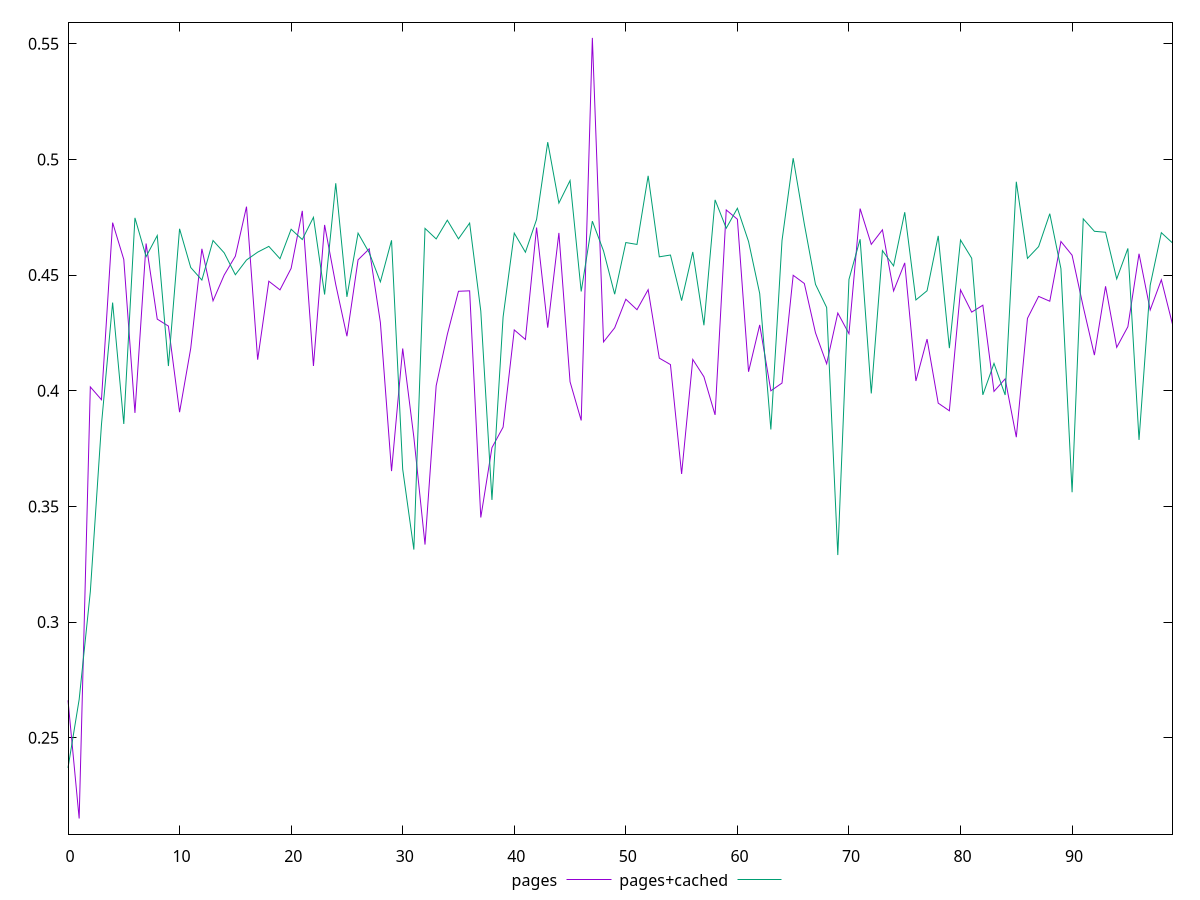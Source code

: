 reset

$pages <<EOF
0 0.2661871581935175
1 0.21508432752881365
2 0.4016673801435077
3 0.39611520943494005
4 0.4726753073422341
5 0.4567627784042194
6 0.39043935343867814
7 0.46364277564975453
8 0.4309616237077984
9 0.42795493716678296
10 0.39072229960198757
11 0.4183249406391494
12 0.4613639083187619
13 0.438880094888751
14 0.45003416571661087
15 0.45817288918219407
16 0.4795798963602592
17 0.41342181337112544
18 0.44735114988746105
19 0.443606464006139
20 0.4529162651924182
21 0.4777603341186558
22 0.41071597453047387
23 0.4716868565027459
24 0.4459041146246585
25 0.4235686598963828
26 0.4565903342173211
27 0.46134464049894414
28 0.42950299277386494
29 0.3652665084774116
30 0.41827071721750314
31 0.37990349042226684
32 0.3334995200527326
33 0.4021557919163763
34 0.4243556461656931
35 0.44300285691375413
36 0.44319627860454697
37 0.3452098998889046
38 0.37540664942100144
39 0.3842780669225394
40 0.4262974074711169
41 0.422169857683616
42 0.4705677877818987
43 0.4272614677071918
44 0.4682219133831712
45 0.4038922717755982
46 0.3871665041859561
47 0.5525295247348673
48 0.42111408016719293
49 0.4272028449115738
50 0.43955961849785036
51 0.4350381250334514
52 0.4437017382979019
53 0.4140972951239776
54 0.4113139444031878
55 0.36402664330888557
56 0.41353793362014307
57 0.40604226080189265
58 0.389564114638075
59 0.47814808363882777
60 0.47414019704970456
61 0.40821694550533844
62 0.4284568445697108
63 0.39997351857952196
64 0.4033351746148831
65 0.44991393979994354
66 0.4463708086245664
67 0.4250526262495989
68 0.41167109343545616
69 0.43360065295331557
70 0.4246722502749123
71 0.47873697407005616
72 0.4632811976110582
73 0.46956845393038693
74 0.44313719017179487
75 0.45527997519494384
76 0.404218089847923
77 0.4223416004289761
78 0.39463496634094175
79 0.3913385129420046
80 0.4436223398721685
81 0.4339873870186334
82 0.4369864134125194
83 0.3997141594095114
84 0.40513543287056847
85 0.3799293349485696
86 0.43128741258212877
87 0.44079129970708514
88 0.4387042899137807
89 0.4645336229200201
90 0.45858675873693366
91 0.43626139157538124
92 0.4154138856537047
93 0.4451511968031533
94 0.4187488866877663
95 0.42768642973752086
96 0.4592293098090971
97 0.4349189038725509
98 0.44797112840018427
99 0.42871033921273316
EOF

$pagesCached <<EOF
0 0.23698529755288966
1 0.2665494125868384
2 0.3131041402630611
3 0.3854450346453433
4 0.43813071190834263
5 0.38563393124044526
6 0.47473641740815076
7 0.4579727150588874
8 0.46709210934636275
9 0.4106765950474639
10 0.47001462050221016
11 0.4532894189236082
12 0.44784647759711704
13 0.4649492875088933
14 0.45962149123198287
15 0.4501571645540956
16 0.4565199400688298
17 0.4599105112008136
18 0.4624139184415768
19 0.4570750066814719
20 0.46981991076876123
21 0.4653703166615523
22 0.47498220620986287
23 0.44160491020240583
24 0.48969231347705205
25 0.44058824300158533
26 0.4681347847636124
27 0.45963178096577756
28 0.447074842858461
29 0.4650327613165591
30 0.36608332896393025
31 0.33134057720546467
32 0.47018447631719273
33 0.465635231201447
34 0.47372208983095654
35 0.4656732994025666
36 0.4724815191991415
37 0.4344664009726996
38 0.35281458025997303
39 0.43192775613340584
40 0.46812992856856217
41 0.45988141984223113
42 0.47405737227225103
43 0.5074655228493563
44 0.48112918752533596
45 0.490867092171256
46 0.44291464286532417
47 0.4733094037679653
48 0.460468587498283
49 0.4417312147771735
50 0.4640646297866196
51 0.4632582735124556
52 0.492918481339259
53 0.4578965446535241
54 0.4586721986778487
55 0.43895715197769986
56 0.45999767292766625
57 0.4283066487364605
58 0.4825152241294463
59 0.47026687078157464
60 0.4788867500133045
61 0.4645137828910435
62 0.4420096971534746
63 0.38325897686230953
64 0.46492956444338096
65 0.5005365372941466
66 0.47205813330546065
67 0.4460038062812164
68 0.43600486548271195
69 0.32898804860146796
70 0.44811552976239766
71 0.46549805662973837
72 0.3988302090886755
73 0.46059434289812357
74 0.4539786410902977
75 0.4771720684674275
76 0.43925062502172935
77 0.44322183623827255
78 0.46695019969476836
79 0.41841674917921023
80 0.4651734638195205
81 0.4572923940181013
82 0.39822743502947433
83 0.4118263512947668
84 0.3981665573555854
85 0.49035149565792274
86 0.4572270806638543
87 0.46231115233739994
88 0.4765440230379599
89 0.45275855884946964
90 0.3561268455284847
91 0.4743113262127194
92 0.4689359201947027
93 0.46851422154966066
94 0.4483420574763546
95 0.46153191831751245
96 0.3787503226233898
97 0.4455814671069811
98 0.46832860275570426
99 0.46389525315779856
EOF

set key outside below
set xrange [0:99]
set yrange [0.2083354235846926:0.5592784286789884]
set trange [0.2083354235846926:0.5592784286789884]
set terminal svg size 640, 520 enhanced background rgb 'white'
set output "report_00017_2021-02-10T15-08-03.406Z/meta/pScore/comparison/line/0_vs_1.svg"

plot $pages title "pages" with line, \
     $pagesCached title "pages+cached" with line

reset
